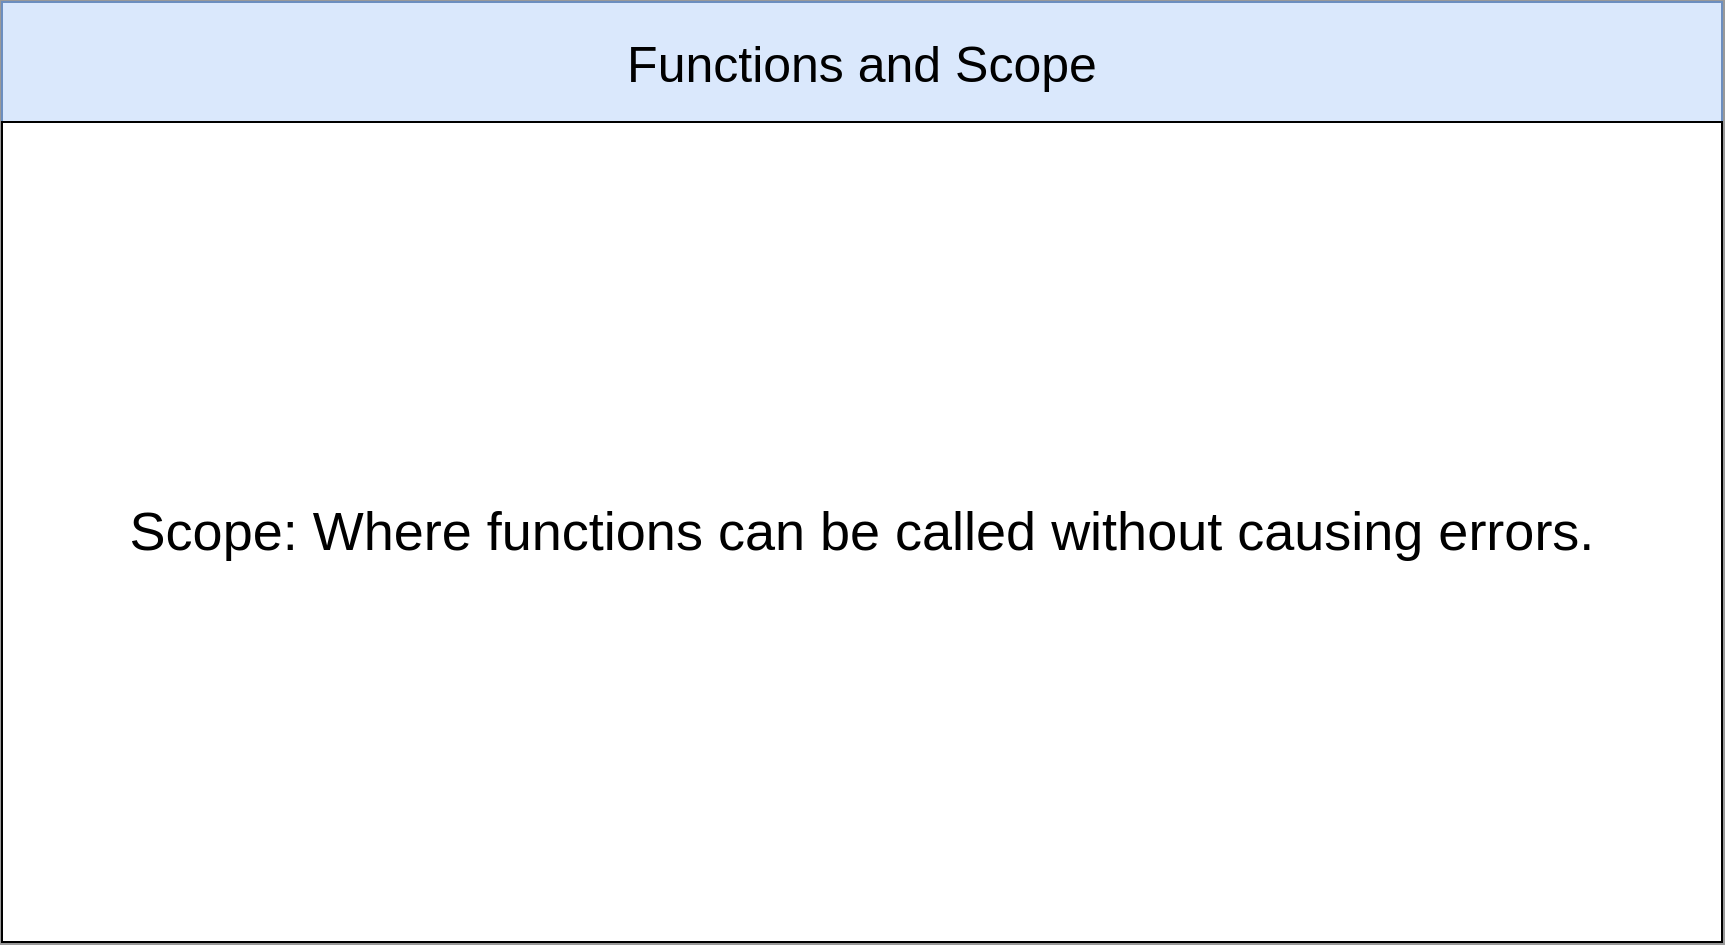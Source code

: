 <mxfile version="21.2.8" type="device">
  <diagram name="Page-1" id="2XWkQP5S-hDbL94sL5Vg">
    <mxGraphModel dx="2058" dy="1180" grid="1" gridSize="10" guides="1" tooltips="1" connect="1" arrows="1" fold="1" page="1" pageScale="1" pageWidth="3300" pageHeight="4681" background="#999999" math="0" shadow="0">
      <root>
        <mxCell id="0" />
        <mxCell id="1" parent="0" />
        <mxCell id="APLwThIm-aDqV8bCMrbt-1" value="Functions and Scope" style="rounded=0;whiteSpace=wrap;html=1;fontSize=25;fillColor=#dae8fc;strokeColor=#6c8ebf;" parent="1" vertex="1">
          <mxGeometry x="1200" y="140" width="860" height="60" as="geometry" />
        </mxCell>
        <mxCell id="R_ed2po_tBCuFkwPi4J5-1" value="&lt;div style=&quot;text-align: left; font-size: 27px;&quot;&gt;Scope: Where functions can be called without causing errors.&lt;/div&gt;" style="rounded=0;whiteSpace=wrap;html=1;fontSize=27;" parent="1" vertex="1">
          <mxGeometry x="1200" y="200" width="860" height="410" as="geometry" />
        </mxCell>
      </root>
    </mxGraphModel>
  </diagram>
</mxfile>

